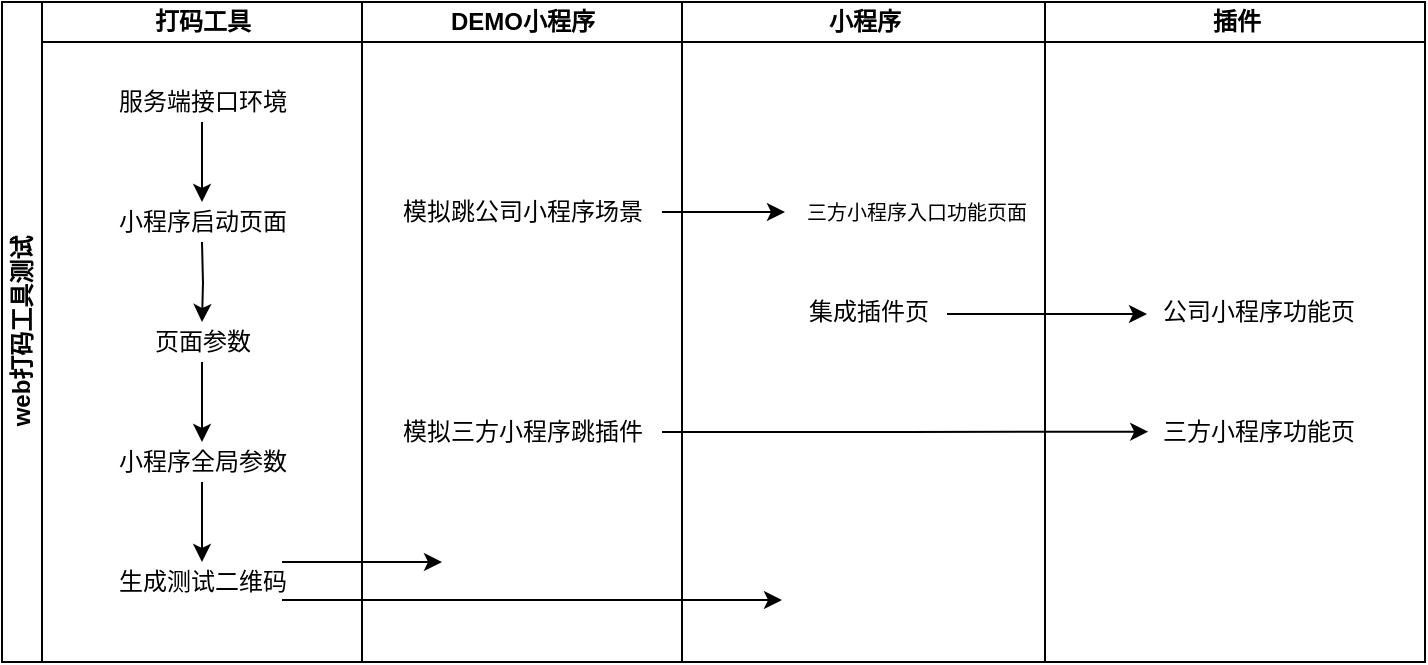 <mxfile version="13.1.3">
    <diagram id="6hGFLwfOUW9BJ-s0fimq" name="Page-1">
        <mxGraphModel dx="968" dy="695" grid="1" gridSize="10" guides="1" tooltips="1" connect="1" arrows="1" fold="1" page="1" pageScale="1" pageWidth="827" pageHeight="1169" math="0" shadow="0">
            <root>
                <mxCell id="0"/>
                <mxCell id="1" parent="0"/>
                <mxCell id="2" value="web打码工具测试" style="swimlane;html=1;childLayout=stackLayout;resizeParent=1;resizeParentMax=0;startSize=20;horizontal=0;horizontalStack=1;" parent="1" vertex="1">
                    <mxGeometry x="40" y="190" width="711.5" height="330" as="geometry"/>
                </mxCell>
                <mxCell id="3" value="打码工具" style="swimlane;html=1;startSize=20;" parent="2" vertex="1">
                    <mxGeometry x="20" width="160" height="330" as="geometry"/>
                </mxCell>
                <mxCell id="14" value="" style="edgeStyle=orthogonalEdgeStyle;rounded=0;orthogonalLoop=1;jettySize=auto;html=1;" parent="3" source="11" edge="1">
                    <mxGeometry relative="1" as="geometry">
                        <mxPoint x="80" y="280" as="targetPoint"/>
                    </mxGeometry>
                </mxCell>
                <mxCell id="12" value="" style="edgeStyle=orthogonalEdgeStyle;rounded=0;orthogonalLoop=1;jettySize=auto;html=1;" parent="3" source="9" edge="1">
                    <mxGeometry relative="1" as="geometry">
                        <mxPoint x="80" y="220" as="targetPoint"/>
                    </mxGeometry>
                </mxCell>
                <mxCell id="10" value="" style="edgeStyle=orthogonalEdgeStyle;rounded=0;orthogonalLoop=1;jettySize=auto;html=1;" parent="3" edge="1">
                    <mxGeometry relative="1" as="geometry">
                        <mxPoint x="80" y="120" as="sourcePoint"/>
                        <mxPoint x="80" y="160" as="targetPoint"/>
                    </mxGeometry>
                </mxCell>
                <mxCell id="9" value="页面参数" style="text;html=1;align=center;verticalAlign=middle;resizable=0;points=[];autosize=1;" parent="3" vertex="1">
                    <mxGeometry x="50" y="160" width="60" height="20" as="geometry"/>
                </mxCell>
                <mxCell id="22" value="" style="edgeStyle=orthogonalEdgeStyle;rounded=0;orthogonalLoop=1;jettySize=auto;html=1;" parent="3" source="19" edge="1">
                    <mxGeometry relative="1" as="geometry">
                        <mxPoint x="80" y="100" as="targetPoint"/>
                    </mxGeometry>
                </mxCell>
                <mxCell id="49" value="" style="edgeStyle=orthogonalEdgeStyle;rounded=0;orthogonalLoop=1;jettySize=auto;html=1;" parent="3" edge="1">
                    <mxGeometry relative="1" as="geometry">
                        <mxPoint x="120" y="299" as="sourcePoint"/>
                        <mxPoint x="370" y="299" as="targetPoint"/>
                    </mxGeometry>
                </mxCell>
                <mxCell id="13" value="生成测试二维码" style="text;html=1;align=center;verticalAlign=middle;resizable=0;points=[];autosize=1;" parent="3" vertex="1">
                    <mxGeometry x="30" y="280" width="100" height="20" as="geometry"/>
                </mxCell>
                <mxCell id="19" value="服务端接口环境" style="text;html=1;align=center;verticalAlign=middle;resizable=0;points=[];autosize=1;" parent="3" vertex="1">
                    <mxGeometry x="30" y="40" width="100" height="20" as="geometry"/>
                </mxCell>
                <mxCell id="21" value="小程序启动页面" style="text;html=1;align=center;verticalAlign=middle;resizable=0;points=[];autosize=1;" parent="3" vertex="1">
                    <mxGeometry x="30" y="100" width="100" height="20" as="geometry"/>
                </mxCell>
                <mxCell id="11" value="小程序全局参数" style="text;html=1;align=center;verticalAlign=middle;resizable=0;points=[];autosize=1;" parent="3" vertex="1">
                    <mxGeometry x="30" y="220" width="100" height="20" as="geometry"/>
                </mxCell>
                <mxCell id="4" value="DEMO小程序" style="swimlane;html=1;startSize=20;" parent="2" vertex="1">
                    <mxGeometry x="180" width="160" height="330" as="geometry"/>
                </mxCell>
                <mxCell id="29" value="模拟跳公司小程序场景" style="text;html=1;align=center;verticalAlign=middle;resizable=0;points=[];autosize=1;" parent="4" vertex="1">
                    <mxGeometry x="10" y="95" width="140" height="20" as="geometry"/>
                </mxCell>
                <mxCell id="41" value="模拟三方小程序跳插件" style="text;html=1;align=center;verticalAlign=middle;resizable=0;points=[];autosize=1;" parent="4" vertex="1">
                    <mxGeometry x="10" y="205" width="140" height="20" as="geometry"/>
                </mxCell>
                <mxCell id="35" value="" style="edgeStyle=orthogonalEdgeStyle;rounded=0;orthogonalLoop=1;jettySize=auto;html=1;" parent="2" source="29" target="31" edge="1">
                    <mxGeometry relative="1" as="geometry">
                        <mxPoint x="379" y="105" as="targetPoint"/>
                    </mxGeometry>
                </mxCell>
                <mxCell id="40" value="" style="edgeStyle=orthogonalEdgeStyle;rounded=0;orthogonalLoop=1;jettySize=auto;html=1;" parent="2" edge="1">
                    <mxGeometry relative="1" as="geometry">
                        <mxPoint x="472.5" y="156" as="sourcePoint"/>
                        <mxPoint x="572.5" y="156" as="targetPoint"/>
                        <Array as="points">
                            <mxPoint x="501.5" y="156"/>
                            <mxPoint x="501.5" y="156"/>
                        </Array>
                    </mxGeometry>
                </mxCell>
                <mxCell id="43" value="" style="edgeStyle=orthogonalEdgeStyle;rounded=0;orthogonalLoop=1;jettySize=auto;html=1;entryX=0.001;entryY=0.493;entryDx=0;entryDy=0;entryPerimeter=0;" parent="2" source="41" target="37" edge="1">
                    <mxGeometry relative="1" as="geometry">
                        <mxPoint x="601.5" y="215" as="targetPoint"/>
                    </mxGeometry>
                </mxCell>
                <mxCell id="5" value="小程序" style="swimlane;html=1;startSize=20;" parent="2" vertex="1">
                    <mxGeometry x="340" width="181.5" height="330" as="geometry"/>
                </mxCell>
                <mxCell id="31" value="&lt;font style=&quot;font-size: 10px&quot;&gt;三方小程序入口功能页面&lt;/font&gt;" style="text;html=1;align=center;verticalAlign=middle;resizable=0;points=[];autosize=1;" parent="5" vertex="1">
                    <mxGeometry x="51.5" y="95" width="130" height="20" as="geometry"/>
                </mxCell>
                <mxCell id="38" value="集成插件页" style="text;html=1;align=center;verticalAlign=middle;resizable=0;points=[];autosize=1;" parent="5" vertex="1">
                    <mxGeometry x="52.5" y="145" width="80" height="20" as="geometry"/>
                </mxCell>
                <mxCell id="28" value="插件" style="swimlane;html=1;startSize=20;" parent="2" vertex="1">
                    <mxGeometry x="521.5" width="190" height="330" as="geometry"/>
                </mxCell>
                <mxCell id="36" value="公司小程序功能页" style="text;html=1;align=center;verticalAlign=middle;resizable=0;points=[];autosize=1;" parent="28" vertex="1">
                    <mxGeometry x="51.5" y="145" width="110" height="20" as="geometry"/>
                </mxCell>
                <mxCell id="37" value="三方小程序功能页" style="text;html=1;align=center;verticalAlign=middle;resizable=0;points=[];autosize=1;" parent="28" vertex="1">
                    <mxGeometry x="51.5" y="205" width="110" height="20" as="geometry"/>
                </mxCell>
                <mxCell id="45" value="" style="edgeStyle=orthogonalEdgeStyle;rounded=0;orthogonalLoop=1;jettySize=auto;html=1;" parent="2" edge="1">
                    <mxGeometry relative="1" as="geometry">
                        <mxPoint x="140" y="280" as="sourcePoint"/>
                        <mxPoint x="220" y="280" as="targetPoint"/>
                    </mxGeometry>
                </mxCell>
            </root>
        </mxGraphModel>
    </diagram>
</mxfile>